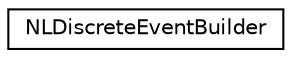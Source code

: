 digraph "Graphical Class Hierarchy"
{
  edge [fontname="Helvetica",fontsize="10",labelfontname="Helvetica",labelfontsize="10"];
  node [fontname="Helvetica",fontsize="10",shape=record];
  rankdir="LR";
  Node0 [label="NLDiscreteEventBuilder",height=0.2,width=0.4,color="black", fillcolor="white", style="filled",URL="$d4/d6c/class_n_l_discrete_event_builder.html"];
}
